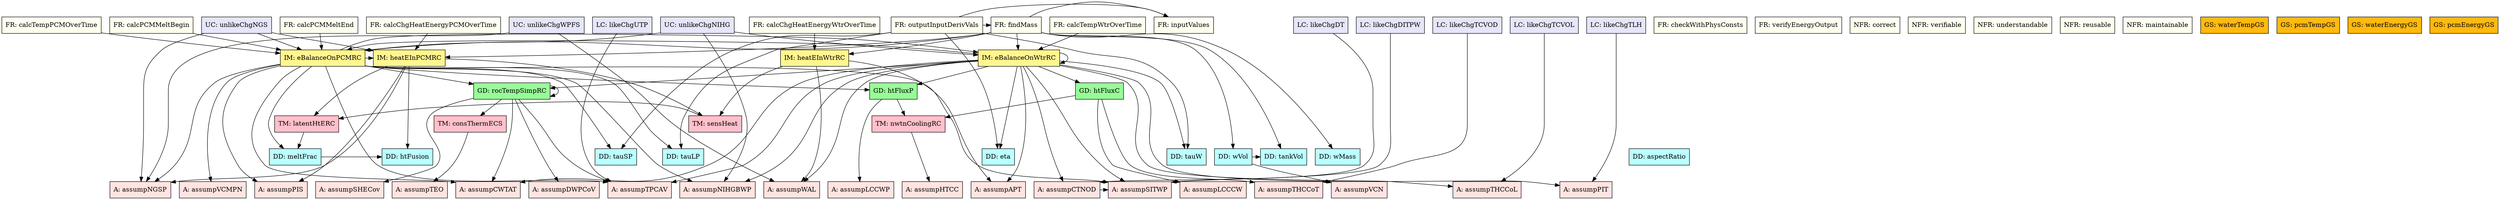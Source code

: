 digraph allvsall {
	assumpCTNOD -> assumpSITWP;
	wVol -> assumpVCN;
	wVol -> tankVol;
	meltFrac -> htFusion;
	consThermECS -> assumpTEO;
	sensHeat -> latentHtERC;
	latentHtERC -> meltFrac;
	nwtnCoolingRC -> assumpHTCC;
	rocTempSimpRC -> assumpCWTAT;
	rocTempSimpRC -> assumpTPCAV;
	rocTempSimpRC -> assumpDWPCoV;
	rocTempSimpRC -> assumpSHECov;
	rocTempSimpRC -> consThermECS;
	rocTempSimpRC -> rocTempSimpRC;
	htFluxC -> assumpLCCCW;
	htFluxC -> assumpTHCCoT;
	htFluxC -> nwtnCoolingRC;
	htFluxP -> assumpLCCWP;
	htFluxP -> nwtnCoolingRC;
	eBalanceOnWtrRC -> assumpCWTAT;
	eBalanceOnWtrRC -> assumpTPCAV;
	eBalanceOnWtrRC -> assumpTHCCoL;
	eBalanceOnWtrRC -> assumpCTNOD;
	eBalanceOnWtrRC -> assumpSITWP;
	eBalanceOnWtrRC -> assumpWAL;
	eBalanceOnWtrRC -> assumpPIT;
	eBalanceOnWtrRC -> assumpNIHGBWP;
	eBalanceOnWtrRC -> assumpAPT;
	eBalanceOnWtrRC -> tauW;
	eBalanceOnWtrRC -> eta;
	eBalanceOnWtrRC -> rocTempSimpRC;
	eBalanceOnWtrRC -> htFluxC;
	eBalanceOnWtrRC -> htFluxP;
	eBalanceOnWtrRC -> eBalanceOnWtrRC;
	eBalanceOnWtrRC -> eBalanceOnPCMRC;
	eBalanceOnPCMRC -> assumpCWTAT;
	eBalanceOnPCMRC -> assumpTPCAV;
	eBalanceOnPCMRC -> assumpSITWP;
	eBalanceOnPCMRC -> assumpPIS;
	eBalanceOnPCMRC -> assumpNIHGBWP;
	eBalanceOnPCMRC -> assumpVCMPN;
	eBalanceOnPCMRC -> assumpNGSP;
	eBalanceOnPCMRC -> tauSP;
	eBalanceOnPCMRC -> tauLP;
	eBalanceOnPCMRC -> meltFrac;
	eBalanceOnPCMRC -> rocTempSimpRC;
	eBalanceOnPCMRC -> htFluxP;
	eBalanceOnPCMRC -> eBalanceOnWtrRC;
	eBalanceOnPCMRC -> heatEInPCMRC;
	heatEInWtrRC -> assumpWAL;
	heatEInWtrRC -> assumpAPT;
	heatEInWtrRC -> sensHeat;
	heatEInPCMRC -> assumpPIS;
	heatEInPCMRC -> assumpNGSP;
	heatEInPCMRC -> htFusion;
	heatEInPCMRC -> sensHeat;
	heatEInPCMRC -> latentHtERC;
	findMass -> wMass;
	findMass -> wVol;
	findMass -> tankVol;
	findMass -> eBalanceOnWtrRC;
	findMass -> eBalanceOnPCMRC;
	findMass -> heatEInWtrRC;
	findMass -> heatEInPCMRC;
	findMass -> inputValues;
	outputInputDerivVals -> tauW;
	outputInputDerivVals -> eta;
	outputInputDerivVals -> tauSP;
	outputInputDerivVals -> tauLP;
	outputInputDerivVals -> inputValues;
	outputInputDerivVals -> findMass;
	calcTempWtrOverTime -> eBalanceOnWtrRC;
	calcTempPCMOverTime -> eBalanceOnPCMRC;
	calcChgHeatEnergyWtrOverTime -> heatEInWtrRC;
	calcChgHeatEnergyPCMOverTime -> heatEInPCMRC;
	calcPCMMeltBegin -> eBalanceOnPCMRC;
	calcPCMMeltEnd -> eBalanceOnPCMRC;
	likeChgUTP -> assumpTPCAV;
	likeChgTCVOD -> assumpTHCCoT;
	likeChgTCVOL -> assumpTHCCoL;
	likeChgDT -> assumpCTNOD;
	likeChgDITPW -> assumpSITWP;
	likeChgTLH -> assumpPIT;
	unlikeChgWPFS -> assumpWAL;
	unlikeChgWPFS -> assumpNGSP;
	unlikeChgNIHG -> assumpNIHGBWP;
	unlikeChgNIHG -> eBalanceOnWtrRC;
	unlikeChgNIHG -> eBalanceOnPCMRC;
	unlikeChgNGS -> assumpNGSP;
	unlikeChgNGS -> eBalanceOnPCMRC;
	unlikeChgNGS -> heatEInPCMRC;


	assumpTEO	[shape=box, color=black, style=filled, fillcolor=mistyrose, label="A: assumpTEO"];
	assumpHTCC	[shape=box, color=black, style=filled, fillcolor=mistyrose, label="A: assumpHTCC"];
	assumpCWTAT	[shape=box, color=black, style=filled, fillcolor=mistyrose, label="A: assumpCWTAT"];
	assumpTPCAV	[shape=box, color=black, style=filled, fillcolor=mistyrose, label="A: assumpTPCAV"];
	assumpDWPCoV	[shape=box, color=black, style=filled, fillcolor=mistyrose, label="A: assumpDWPCoV"];
	assumpSHECov	[shape=box, color=black, style=filled, fillcolor=mistyrose, label="A: assumpSHECov"];
	assumpLCCCW	[shape=box, color=black, style=filled, fillcolor=mistyrose, label="A: assumpLCCCW"];
	assumpTHCCoT	[shape=box, color=black, style=filled, fillcolor=mistyrose, label="A: assumpTHCCoT"];
	assumpTHCCoL	[shape=box, color=black, style=filled, fillcolor=mistyrose, label="A: assumpTHCCoL"];
	assumpLCCWP	[shape=box, color=black, style=filled, fillcolor=mistyrose, label="A: assumpLCCWP"];
	assumpCTNOD	[shape=box, color=black, style=filled, fillcolor=mistyrose, label="A: assumpCTNOD"];
	assumpSITWP	[shape=box, color=black, style=filled, fillcolor=mistyrose, label="A: assumpSITWP"];
	assumpPIS	[shape=box, color=black, style=filled, fillcolor=mistyrose, label="A: assumpPIS"];
	assumpWAL	[shape=box, color=black, style=filled, fillcolor=mistyrose, label="A: assumpWAL"];
	assumpPIT	[shape=box, color=black, style=filled, fillcolor=mistyrose, label="A: assumpPIT"];
	assumpNIHGBWP	[shape=box, color=black, style=filled, fillcolor=mistyrose, label="A: assumpNIHGBWP"];
	assumpVCMPN	[shape=box, color=black, style=filled, fillcolor=mistyrose, label="A: assumpVCMPN"];
	assumpNGSP	[shape=box, color=black, style=filled, fillcolor=mistyrose, label="A: assumpNGSP"];
	assumpAPT	[shape=box, color=black, style=filled, fillcolor=mistyrose, label="A: assumpAPT"];
	assumpVCN	[shape=box, color=black, style=filled, fillcolor=mistyrose, label="A: assumpVCN"];

	subgraph A {
	rank="same"
	{assumpTEO, assumpHTCC, assumpCWTAT, assumpTPCAV, assumpDWPCoV, assumpSHECov, assumpLCCCW, assumpTHCCoT, assumpTHCCoL, assumpLCCWP, assumpCTNOD, assumpSITWP, assumpPIS, assumpWAL, assumpPIT, assumpNIHGBWP, assumpVCMPN, assumpNGSP, assumpAPT, assumpVCN}
	}

	wMass	[shape=box, color=black, style=filled, fillcolor=paleturquoise1, label="DD: wMass"];
	wVol	[shape=box, color=black, style=filled, fillcolor=paleturquoise1, label="DD: wVol"];
	tankVol	[shape=box, color=black, style=filled, fillcolor=paleturquoise1, label="DD: tankVol"];
	tauW	[shape=box, color=black, style=filled, fillcolor=paleturquoise1, label="DD: tauW"];
	eta	[shape=box, color=black, style=filled, fillcolor=paleturquoise1, label="DD: eta"];
	tauSP	[shape=box, color=black, style=filled, fillcolor=paleturquoise1, label="DD: tauSP"];
	tauLP	[shape=box, color=black, style=filled, fillcolor=paleturquoise1, label="DD: tauLP"];
	htFusion	[shape=box, color=black, style=filled, fillcolor=paleturquoise1, label="DD: htFusion"];
	meltFrac	[shape=box, color=black, style=filled, fillcolor=paleturquoise1, label="DD: meltFrac"];
	aspectRatio	[shape=box, color=black, style=filled, fillcolor=paleturquoise1, label="DD: aspectRatio"];

	subgraph DD {
	rank="same"
	{wMass, wVol, tankVol, tauW, eta, tauSP, tauLP, htFusion, meltFrac, aspectRatio}
	}

	consThermECS	[shape=box, color=black, style=filled, fillcolor=pink, label="TM: consThermECS"];
	sensHeat	[shape=box, color=black, style=filled, fillcolor=pink, label="TM: sensHeat"];
	latentHtERC	[shape=box, color=black, style=filled, fillcolor=pink, label="TM: latentHtERC"];
	nwtnCoolingRC	[shape=box, color=black, style=filled, fillcolor=pink, label="TM: nwtnCoolingRC"];

	subgraph TM {
	rank="same"
	{consThermECS, sensHeat, latentHtERC, nwtnCoolingRC}
	}

	rocTempSimpRC	[shape=box, color=black, style=filled, fillcolor=palegreen, label="GD: rocTempSimpRC"];
	htFluxC	[shape=box, color=black, style=filled, fillcolor=palegreen, label="GD: htFluxC"];
	htFluxP	[shape=box, color=black, style=filled, fillcolor=palegreen, label="GD: htFluxP"];

	subgraph GD {
	rank="same"
	{rocTempSimpRC, htFluxC, htFluxP}
	}

	eBalanceOnWtrRC	[shape=box, color=black, style=filled, fillcolor=khaki1, label="IM: eBalanceOnWtrRC"];
	eBalanceOnPCMRC	[shape=box, color=black, style=filled, fillcolor=khaki1, label="IM: eBalanceOnPCMRC"];
	heatEInWtrRC	[shape=box, color=black, style=filled, fillcolor=khaki1, label="IM: heatEInWtrRC"];
	heatEInPCMRC	[shape=box, color=black, style=filled, fillcolor=khaki1, label="IM: heatEInPCMRC"];

	subgraph IM {
	rank="same"
	{eBalanceOnWtrRC, eBalanceOnPCMRC, heatEInWtrRC, heatEInPCMRC}
	}

	inputValues	[shape=box, color=black, style=filled, fillcolor=ivory, label="FR: inputValues"];
	findMass	[shape=box, color=black, style=filled, fillcolor=ivory, label="FR: findMass"];
	checkWithPhysConsts	[shape=box, color=black, style=filled, fillcolor=ivory, label="FR: checkWithPhysConsts"];
	outputInputDerivVals	[shape=box, color=black, style=filled, fillcolor=ivory, label="FR: outputInputDerivVals"];
	calcTempWtrOverTime	[shape=box, color=black, style=filled, fillcolor=ivory, label="FR: calcTempWtrOverTime"];
	calcTempPCMOverTime	[shape=box, color=black, style=filled, fillcolor=ivory, label="FR: calcTempPCMOverTime"];
	calcChgHeatEnergyWtrOverTime	[shape=box, color=black, style=filled, fillcolor=ivory, label="FR: calcChgHeatEnergyWtrOverTime"];
	calcChgHeatEnergyPCMOverTime	[shape=box, color=black, style=filled, fillcolor=ivory, label="FR: calcChgHeatEnergyPCMOverTime"];
	verifyEnergyOutput	[shape=box, color=black, style=filled, fillcolor=ivory, label="FR: verifyEnergyOutput"];
	calcPCMMeltBegin	[shape=box, color=black, style=filled, fillcolor=ivory, label="FR: calcPCMMeltBegin"];
	calcPCMMeltEnd	[shape=box, color=black, style=filled, fillcolor=ivory, label="FR: calcPCMMeltEnd"];
	correct	[shape=box, color=black, style=filled, fillcolor=ivory, label="NFR: correct"];
	verifiable	[shape=box, color=black, style=filled, fillcolor=ivory, label="NFR: verifiable"];
	understandable	[shape=box, color=black, style=filled, fillcolor=ivory, label="NFR: understandable"];
	reusable	[shape=box, color=black, style=filled, fillcolor=ivory, label="NFR: reusable"];
	maintainable	[shape=box, color=black, style=filled, fillcolor=ivory, label="NFR: maintainable"];

	subgraph R {
	rank="same"
	{inputValues, findMass, checkWithPhysConsts, outputInputDerivVals, calcTempWtrOverTime, calcTempPCMOverTime, calcChgHeatEnergyWtrOverTime, calcChgHeatEnergyPCMOverTime, verifyEnergyOutput, calcPCMMeltBegin, calcPCMMeltEnd, correct, verifiable, understandable, reusable, maintainable}
	}

	waterTempGS	[shape=box, color=black, style=filled, fillcolor=darkgoldenrod1, label="GS: waterTempGS"];
	pcmTempGS	[shape=box, color=black, style=filled, fillcolor=darkgoldenrod1, label="GS: pcmTempGS"];
	waterEnergyGS	[shape=box, color=black, style=filled, fillcolor=darkgoldenrod1, label="GS: waterEnergyGS"];
	pcmEnergyGS	[shape=box, color=black, style=filled, fillcolor=darkgoldenrod1, label="GS: pcmEnergyGS"];

	subgraph GS {
	rank="same"
	{waterTempGS, pcmTempGS, waterEnergyGS, pcmEnergyGS}
	}

	likeChgUTP	[shape=box, color=black, style=filled, fillcolor=lavender, label="LC: likeChgUTP"];
	likeChgTCVOD	[shape=box, color=black, style=filled, fillcolor=lavender, label="LC: likeChgTCVOD"];
	likeChgTCVOL	[shape=box, color=black, style=filled, fillcolor=lavender, label="LC: likeChgTCVOL"];
	likeChgDT	[shape=box, color=black, style=filled, fillcolor=lavender, label="LC: likeChgDT"];
	likeChgDITPW	[shape=box, color=black, style=filled, fillcolor=lavender, label="LC: likeChgDITPW"];
	likeChgTLH	[shape=box, color=black, style=filled, fillcolor=lavender, label="LC: likeChgTLH"];
	unlikeChgWPFS	[shape=box, color=black, style=filled, fillcolor=lavender, label="UC: unlikeChgWPFS"];
	unlikeChgNIHG	[shape=box, color=black, style=filled, fillcolor=lavender, label="UC: unlikeChgNIHG"];
	unlikeChgNGS	[shape=box, color=black, style=filled, fillcolor=lavender, label="UC: unlikeChgNGS"];

	subgraph C {
	rank="same"
	{likeChgUTP, likeChgTCVOD, likeChgTCVOL, likeChgDT, likeChgDITPW, likeChgTLH, unlikeChgWPFS, unlikeChgNIHG, unlikeChgNGS}
	}

}
